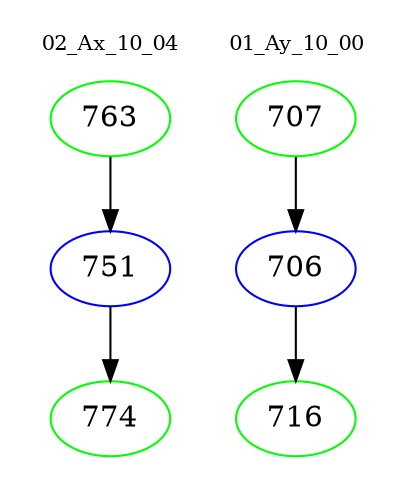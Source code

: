 digraph{
subgraph cluster_0 {
color = white
label = "02_Ax_10_04";
fontsize=10;
T0_763 [label="763", color="green"]
T0_763 -> T0_751 [color="black"]
T0_751 [label="751", color="blue"]
T0_751 -> T0_774 [color="black"]
T0_774 [label="774", color="green"]
}
subgraph cluster_1 {
color = white
label = "01_Ay_10_00";
fontsize=10;
T1_707 [label="707", color="green"]
T1_707 -> T1_706 [color="black"]
T1_706 [label="706", color="blue"]
T1_706 -> T1_716 [color="black"]
T1_716 [label="716", color="green"]
}
}
